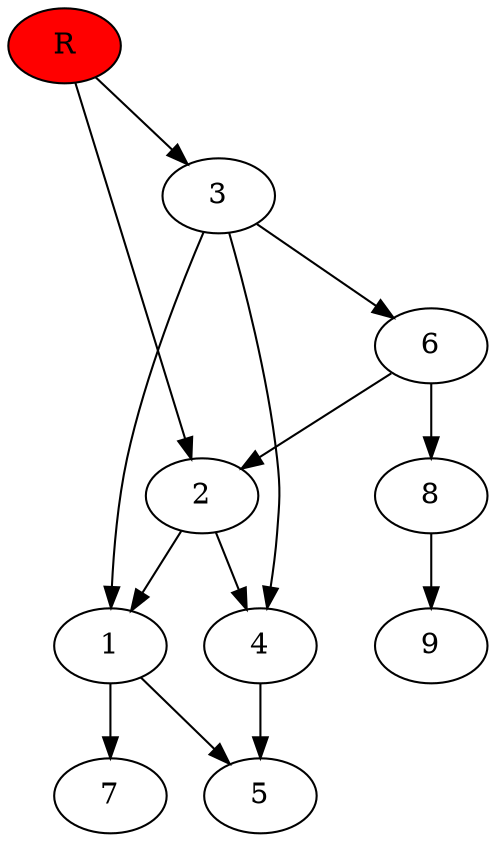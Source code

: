 digraph prb30170 {
	1
	2
	3
	4
	5
	6
	7
	8
	R [fillcolor="#ff0000" style=filled]
	1 -> 5
	1 -> 7
	2 -> 1
	2 -> 4
	3 -> 1
	3 -> 4
	3 -> 6
	4 -> 5
	6 -> 2
	6 -> 8
	8 -> 9
	R -> 2
	R -> 3
}

